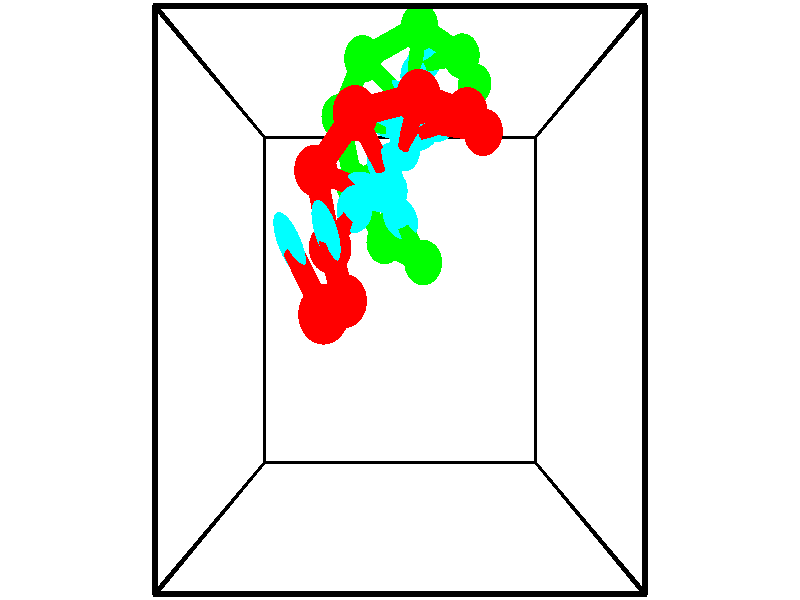// switches for output
#declare DRAW_BASES = 1; // possible values are 0, 1; only relevant for DNA ribbons
#declare DRAW_BASES_TYPE = 3; // possible values are 1, 2, 3; only relevant for DNA ribbons
#declare DRAW_FOG = 0; // set to 1 to enable fog

#include "colors.inc"

#include "transforms.inc"
background { rgb <1, 1, 1>}

#default {
   normal{
       ripples 0.25
       frequency 0.20
       turbulence 0.2
       lambda 5
   }
	finish {
		phong 0.1
		phong_size 40.
	}
}

// original window dimensions: 1024x640


// camera settings

camera {
	sky <-0, 1, 0>
	up <-0, 1, 0>
	right 1.6 * <1, 0, 0>
	location <2.5, 2.5, 11.1562>
	look_at <2.5, 2.5, 2.5>
	direction <0, 0, -8.6562>
	angle 67.0682
}


# declare cpy_camera_pos = <2.5, 2.5, 11.1562>;
# if (DRAW_FOG = 1)
fog {
	fog_type 2
	up vnormalize(cpy_camera_pos)
	color rgbt<1,1,1,0.3>
	distance 1e-5
	fog_alt 3e-3
	fog_offset 4
}
# end


// LIGHTS

# declare lum = 6;
global_settings {
	ambient_light rgb lum * <0.05, 0.05, 0.05>
	max_trace_level 15
}# declare cpy_direct_light_amount = 0.25;
light_source
{	1000 * <-1, -1, 1>,
	rgb lum * cpy_direct_light_amount
	parallel
}

light_source
{	1000 * <1, 1, -1>,
	rgb lum * cpy_direct_light_amount
	parallel
}

// strand 0

// nucleotide -1

// particle -1
sphere {
	<1.743240, 2.381934, 5.165961> 0.250000
	pigment { color rgbt <1,0,0,0> }
	no_shadow
}
cylinder {
	<1.538582, 2.719673, 5.102341>,  <1.415787, 2.922317, 5.064168>, 0.100000
	pigment { color rgbt <1,0,0,0> }
	no_shadow
}
cylinder {
	<1.538582, 2.719673, 5.102341>,  <1.743240, 2.381934, 5.165961>, 0.100000
	pigment { color rgbt <1,0,0,0> }
	no_shadow
}

// particle -1
sphere {
	<1.538582, 2.719673, 5.102341> 0.100000
	pigment { color rgbt <1,0,0,0> }
	no_shadow
}
sphere {
	0, 1
	scale<0.080000,0.200000,0.300000>
	matrix <0.762586, 0.360981, -0.536801,
		-0.395832, -0.395942, -0.828581,
		-0.511644, 0.844348, -0.159052,
		1.385089, 2.972977, 5.054625>
	pigment { color rgbt <0,1,1,0> }
	no_shadow
}
cylinder {
	<1.885069, 2.490781, 4.499344>,  <1.743240, 2.381934, 5.165961>, 0.130000
	pigment { color rgbt <1,0,0,0> }
	no_shadow
}

// nucleotide -1

// particle -1
sphere {
	<1.885069, 2.490781, 4.499344> 0.250000
	pigment { color rgbt <1,0,0,0> }
	no_shadow
}
cylinder {
	<1.792053, 2.836670, 4.677414>,  <1.736244, 3.044203, 4.784256>, 0.100000
	pigment { color rgbt <1,0,0,0> }
	no_shadow
}
cylinder {
	<1.792053, 2.836670, 4.677414>,  <1.885069, 2.490781, 4.499344>, 0.100000
	pigment { color rgbt <1,0,0,0> }
	no_shadow
}

// particle -1
sphere {
	<1.792053, 2.836670, 4.677414> 0.100000
	pigment { color rgbt <1,0,0,0> }
	no_shadow
}
sphere {
	0, 1
	scale<0.080000,0.200000,0.300000>
	matrix <0.733504, 0.456499, -0.503568,
		-0.638669, 0.209439, -0.740430,
		-0.232539, 0.864722, 0.445176,
		1.722291, 3.096087, 4.810966>
	pigment { color rgbt <0,1,1,0> }
	no_shadow
}
cylinder {
	<1.677429, 3.010313, 4.042413>,  <1.885069, 2.490781, 4.499344>, 0.130000
	pigment { color rgbt <1,0,0,0> }
	no_shadow
}

// nucleotide -1

// particle -1
sphere {
	<1.677429, 3.010313, 4.042413> 0.250000
	pigment { color rgbt <1,0,0,0> }
	no_shadow
}
cylinder {
	<1.862885, 3.187263, 4.349487>,  <1.974158, 3.293434, 4.533732>, 0.100000
	pigment { color rgbt <1,0,0,0> }
	no_shadow
}
cylinder {
	<1.862885, 3.187263, 4.349487>,  <1.677429, 3.010313, 4.042413>, 0.100000
	pigment { color rgbt <1,0,0,0> }
	no_shadow
}

// particle -1
sphere {
	<1.862885, 3.187263, 4.349487> 0.100000
	pigment { color rgbt <1,0,0,0> }
	no_shadow
}
sphere {
	0, 1
	scale<0.080000,0.200000,0.300000>
	matrix <0.509973, 0.575292, -0.639505,
		-0.724545, 0.687999, 0.041129,
		0.463640, 0.442376, 0.767686,
		2.001976, 3.319976, 4.579793>
	pigment { color rgbt <0,1,1,0> }
	no_shadow
}
cylinder {
	<1.517589, 3.756681, 4.105894>,  <1.677429, 3.010313, 4.042413>, 0.130000
	pigment { color rgbt <1,0,0,0> }
	no_shadow
}

// nucleotide -1

// particle -1
sphere {
	<1.517589, 3.756681, 4.105894> 0.250000
	pigment { color rgbt <1,0,0,0> }
	no_shadow
}
cylinder {
	<1.874985, 3.622597, 4.225433>,  <2.089422, 3.542146, 4.297157>, 0.100000
	pigment { color rgbt <1,0,0,0> }
	no_shadow
}
cylinder {
	<1.874985, 3.622597, 4.225433>,  <1.517589, 3.756681, 4.105894>, 0.100000
	pigment { color rgbt <1,0,0,0> }
	no_shadow
}

// particle -1
sphere {
	<1.874985, 3.622597, 4.225433> 0.100000
	pigment { color rgbt <1,0,0,0> }
	no_shadow
}
sphere {
	0, 1
	scale<0.080000,0.200000,0.300000>
	matrix <0.447974, 0.618528, -0.645556,
		0.031551, 0.710673, 0.702814,
		0.893490, -0.335210, 0.298848,
		2.143032, 3.522034, 4.315088>
	pigment { color rgbt <0,1,1,0> }
	no_shadow
}
cylinder {
	<2.004707, 4.223664, 4.470906>,  <1.517589, 3.756681, 4.105894>, 0.130000
	pigment { color rgbt <1,0,0,0> }
	no_shadow
}

// nucleotide -1

// particle -1
sphere {
	<2.004707, 4.223664, 4.470906> 0.250000
	pigment { color rgbt <1,0,0,0> }
	no_shadow
}
cylinder {
	<2.188560, 3.959435, 4.233459>,  <2.298872, 3.800897, 4.090992>, 0.100000
	pigment { color rgbt <1,0,0,0> }
	no_shadow
}
cylinder {
	<2.188560, 3.959435, 4.233459>,  <2.004707, 4.223664, 4.470906>, 0.100000
	pigment { color rgbt <1,0,0,0> }
	no_shadow
}

// particle -1
sphere {
	<2.188560, 3.959435, 4.233459> 0.100000
	pigment { color rgbt <1,0,0,0> }
	no_shadow
}
sphere {
	0, 1
	scale<0.080000,0.200000,0.300000>
	matrix <0.306123, 0.745282, -0.592320,
		0.833682, 0.090530, 0.544773,
		0.459633, -0.660574, -0.593615,
		2.326450, 3.761262, 4.055375>
	pigment { color rgbt <0,1,1,0> }
	no_shadow
}
cylinder {
	<2.704681, 4.392379, 4.405068>,  <2.004707, 4.223664, 4.470906>, 0.130000
	pigment { color rgbt <1,0,0,0> }
	no_shadow
}

// nucleotide -1

// particle -1
sphere {
	<2.704681, 4.392379, 4.405068> 0.250000
	pigment { color rgbt <1,0,0,0> }
	no_shadow
}
cylinder {
	<2.618721, 4.184326, 4.074425>,  <2.567145, 4.059494, 3.876039>, 0.100000
	pigment { color rgbt <1,0,0,0> }
	no_shadow
}
cylinder {
	<2.618721, 4.184326, 4.074425>,  <2.704681, 4.392379, 4.405068>, 0.100000
	pigment { color rgbt <1,0,0,0> }
	no_shadow
}

// particle -1
sphere {
	<2.618721, 4.184326, 4.074425> 0.100000
	pigment { color rgbt <1,0,0,0> }
	no_shadow
}
sphere {
	0, 1
	scale<0.080000,0.200000,0.300000>
	matrix <0.445045, 0.701244, -0.556950,
		0.869341, -0.487566, 0.080785,
		-0.214900, -0.520132, -0.826608,
		2.554251, 4.028286, 3.826442>
	pigment { color rgbt <0,1,1,0> }
	no_shadow
}
cylinder {
	<3.295556, 4.364204, 3.926305>,  <2.704681, 4.392379, 4.405068>, 0.130000
	pigment { color rgbt <1,0,0,0> }
	no_shadow
}

// nucleotide -1

// particle -1
sphere {
	<3.295556, 4.364204, 3.926305> 0.250000
	pigment { color rgbt <1,0,0,0> }
	no_shadow
}
cylinder {
	<2.968742, 4.303970, 3.703674>,  <2.772654, 4.267830, 3.570096>, 0.100000
	pigment { color rgbt <1,0,0,0> }
	no_shadow
}
cylinder {
	<2.968742, 4.303970, 3.703674>,  <3.295556, 4.364204, 3.926305>, 0.100000
	pigment { color rgbt <1,0,0,0> }
	no_shadow
}

// particle -1
sphere {
	<2.968742, 4.303970, 3.703674> 0.100000
	pigment { color rgbt <1,0,0,0> }
	no_shadow
}
sphere {
	0, 1
	scale<0.080000,0.200000,0.300000>
	matrix <0.382860, 0.580086, -0.718971,
		0.431129, -0.800515, -0.416298,
		-0.817035, -0.150585, -0.556577,
		2.723632, 4.258795, 3.536701>
	pigment { color rgbt <0,1,1,0> }
	no_shadow
}
cylinder {
	<3.582089, 4.312104, 3.322229>,  <3.295556, 4.364204, 3.926305>, 0.130000
	pigment { color rgbt <1,0,0,0> }
	no_shadow
}

// nucleotide -1

// particle -1
sphere {
	<3.582089, 4.312104, 3.322229> 0.250000
	pigment { color rgbt <1,0,0,0> }
	no_shadow
}
cylinder {
	<3.204918, 4.385796, 3.211273>,  <2.978615, 4.430010, 3.144700>, 0.100000
	pigment { color rgbt <1,0,0,0> }
	no_shadow
}
cylinder {
	<3.204918, 4.385796, 3.211273>,  <3.582089, 4.312104, 3.322229>, 0.100000
	pigment { color rgbt <1,0,0,0> }
	no_shadow
}

// particle -1
sphere {
	<3.204918, 4.385796, 3.211273> 0.100000
	pigment { color rgbt <1,0,0,0> }
	no_shadow
}
sphere {
	0, 1
	scale<0.080000,0.200000,0.300000>
	matrix <0.332110, 0.580958, -0.743096,
		0.024251, -0.792810, -0.608986,
		-0.942929, 0.184229, -0.277389,
		2.922039, 4.441064, 3.128057>
	pigment { color rgbt <0,1,1,0> }
	no_shadow
}
// strand 1

// nucleotide -1

// particle -1
sphere {
	<3.627424, 5.212964, 2.035527> 0.250000
	pigment { color rgbt <0,1,0,0> }
	no_shadow
}
cylinder {
	<3.321465, 5.470459, 2.044731>,  <3.137889, 5.624956, 2.050254>, 0.100000
	pigment { color rgbt <0,1,0,0> }
	no_shadow
}
cylinder {
	<3.321465, 5.470459, 2.044731>,  <3.627424, 5.212964, 2.035527>, 0.100000
	pigment { color rgbt <0,1,0,0> }
	no_shadow
}

// particle -1
sphere {
	<3.321465, 5.470459, 2.044731> 0.100000
	pigment { color rgbt <0,1,0,0> }
	no_shadow
}
sphere {
	0, 1
	scale<0.080000,0.200000,0.300000>
	matrix <-0.500564, -0.616501, 0.607752,
		0.405419, 0.453351, 0.793794,
		-0.764900, 0.643739, 0.023010,
		3.091995, 5.663580, 2.051634>
	pigment { color rgbt <0,1,1,0> }
	no_shadow
}
cylinder {
	<3.364408, 5.347613, 2.697727>,  <3.627424, 5.212964, 2.035527>, 0.130000
	pigment { color rgbt <0,1,0,0> }
	no_shadow
}

// nucleotide -1

// particle -1
sphere {
	<3.364408, 5.347613, 2.697727> 0.250000
	pigment { color rgbt <0,1,0,0> }
	no_shadow
}
cylinder {
	<3.061623, 5.379417, 2.438286>,  <2.879951, 5.398500, 2.282621>, 0.100000
	pigment { color rgbt <0,1,0,0> }
	no_shadow
}
cylinder {
	<3.061623, 5.379417, 2.438286>,  <3.364408, 5.347613, 2.697727>, 0.100000
	pigment { color rgbt <0,1,0,0> }
	no_shadow
}

// particle -1
sphere {
	<3.061623, 5.379417, 2.438286> 0.100000
	pigment { color rgbt <0,1,0,0> }
	no_shadow
}
sphere {
	0, 1
	scale<0.080000,0.200000,0.300000>
	matrix <-0.512478, -0.688062, 0.513748,
		-0.405430, 0.721282, 0.561586,
		-0.756963, 0.079512, -0.648602,
		2.834534, 5.403271, 2.243705>
	pigment { color rgbt <0,1,1,0> }
	no_shadow
}
cylinder {
	<2.758729, 5.522962, 3.131185>,  <3.364408, 5.347613, 2.697727>, 0.130000
	pigment { color rgbt <0,1,0,0> }
	no_shadow
}

// nucleotide -1

// particle -1
sphere {
	<2.758729, 5.522962, 3.131185> 0.250000
	pigment { color rgbt <0,1,0,0> }
	no_shadow
}
cylinder {
	<2.723942, 5.304794, 2.797729>,  <2.703069, 5.173893, 2.597656>, 0.100000
	pigment { color rgbt <0,1,0,0> }
	no_shadow
}
cylinder {
	<2.723942, 5.304794, 2.797729>,  <2.758729, 5.522962, 3.131185>, 0.100000
	pigment { color rgbt <0,1,0,0> }
	no_shadow
}

// particle -1
sphere {
	<2.723942, 5.304794, 2.797729> 0.100000
	pigment { color rgbt <0,1,0,0> }
	no_shadow
}
sphere {
	0, 1
	scale<0.080000,0.200000,0.300000>
	matrix <-0.330237, -0.773711, 0.540662,
		-0.939883, 0.322319, -0.112829,
		-0.086968, -0.545419, -0.833639,
		2.697851, 5.141169, 2.547638>
	pigment { color rgbt <0,1,1,0> }
	no_shadow
}
cylinder {
	<2.006888, 5.177768, 3.108184>,  <2.758729, 5.522962, 3.131185>, 0.130000
	pigment { color rgbt <0,1,0,0> }
	no_shadow
}

// nucleotide -1

// particle -1
sphere {
	<2.006888, 5.177768, 3.108184> 0.250000
	pigment { color rgbt <0,1,0,0> }
	no_shadow
}
cylinder {
	<2.310638, 4.979088, 2.940071>,  <2.492888, 4.859879, 2.839203>, 0.100000
	pigment { color rgbt <0,1,0,0> }
	no_shadow
}
cylinder {
	<2.310638, 4.979088, 2.940071>,  <2.006888, 5.177768, 3.108184>, 0.100000
	pigment { color rgbt <0,1,0,0> }
	no_shadow
}

// particle -1
sphere {
	<2.310638, 4.979088, 2.940071> 0.100000
	pigment { color rgbt <0,1,0,0> }
	no_shadow
}
sphere {
	0, 1
	scale<0.080000,0.200000,0.300000>
	matrix <-0.353836, -0.857325, 0.373891,
		-0.546030, -0.135213, -0.826782,
		0.759376, -0.496701, -0.420282,
		2.538451, 4.830078, 2.813987>
	pigment { color rgbt <0,1,1,0> }
	no_shadow
}
cylinder {
	<1.686000, 4.571569, 2.959550>,  <2.006888, 5.177768, 3.108184>, 0.130000
	pigment { color rgbt <0,1,0,0> }
	no_shadow
}

// nucleotide -1

// particle -1
sphere {
	<1.686000, 4.571569, 2.959550> 0.250000
	pigment { color rgbt <0,1,0,0> }
	no_shadow
}
cylinder {
	<2.081612, 4.513054, 2.951363>,  <2.318979, 4.477945, 2.946450>, 0.100000
	pigment { color rgbt <0,1,0,0> }
	no_shadow
}
cylinder {
	<2.081612, 4.513054, 2.951363>,  <1.686000, 4.571569, 2.959550>, 0.100000
	pigment { color rgbt <0,1,0,0> }
	no_shadow
}

// particle -1
sphere {
	<2.081612, 4.513054, 2.951363> 0.100000
	pigment { color rgbt <0,1,0,0> }
	no_shadow
}
sphere {
	0, 1
	scale<0.080000,0.200000,0.300000>
	matrix <-0.122971, -0.892190, 0.434598,
		-0.081838, -0.427313, -0.900392,
		0.989030, -0.146288, -0.020468,
		2.378321, 4.469167, 2.945222>
	pigment { color rgbt <0,1,1,0> }
	no_shadow
}
cylinder {
	<1.853460, 3.848669, 2.740282>,  <1.686000, 4.571569, 2.959550>, 0.130000
	pigment { color rgbt <0,1,0,0> }
	no_shadow
}

// nucleotide -1

// particle -1
sphere {
	<1.853460, 3.848669, 2.740282> 0.250000
	pigment { color rgbt <0,1,0,0> }
	no_shadow
}
cylinder {
	<2.137180, 3.970047, 2.994781>,  <2.307412, 4.042874, 3.147481>, 0.100000
	pigment { color rgbt <0,1,0,0> }
	no_shadow
}
cylinder {
	<2.137180, 3.970047, 2.994781>,  <1.853460, 3.848669, 2.740282>, 0.100000
	pigment { color rgbt <0,1,0,0> }
	no_shadow
}

// particle -1
sphere {
	<2.137180, 3.970047, 2.994781> 0.100000
	pigment { color rgbt <0,1,0,0> }
	no_shadow
}
sphere {
	0, 1
	scale<0.080000,0.200000,0.300000>
	matrix <-0.047575, -0.879937, 0.472703,
		0.703299, -0.365558, -0.609703,
		0.709300, 0.303445, 0.636250,
		2.349971, 4.061080, 3.185657>
	pigment { color rgbt <0,1,1,0> }
	no_shadow
}
cylinder {
	<2.288102, 3.161244, 2.828706>,  <1.853460, 3.848669, 2.740282>, 0.130000
	pigment { color rgbt <0,1,0,0> }
	no_shadow
}

// nucleotide -1

// particle -1
sphere {
	<2.288102, 3.161244, 2.828706> 0.250000
	pigment { color rgbt <0,1,0,0> }
	no_shadow
}
cylinder {
	<2.349308, 3.432907, 3.115852>,  <2.386032, 3.595905, 3.288140>, 0.100000
	pigment { color rgbt <0,1,0,0> }
	no_shadow
}
cylinder {
	<2.349308, 3.432907, 3.115852>,  <2.288102, 3.161244, 2.828706>, 0.100000
	pigment { color rgbt <0,1,0,0> }
	no_shadow
}

// particle -1
sphere {
	<2.349308, 3.432907, 3.115852> 0.100000
	pigment { color rgbt <0,1,0,0> }
	no_shadow
}
sphere {
	0, 1
	scale<0.080000,0.200000,0.300000>
	matrix <0.080980, -0.732595, 0.675830,
		0.984900, -0.045280, -0.167097,
		0.153016, 0.679157, 0.717866,
		2.395213, 3.636654, 3.331212>
	pigment { color rgbt <0,1,1,0> }
	no_shadow
}
cylinder {
	<2.806813, 2.911576, 3.171601>,  <2.288102, 3.161244, 2.828706>, 0.130000
	pigment { color rgbt <0,1,0,0> }
	no_shadow
}

// nucleotide -1

// particle -1
sphere {
	<2.806813, 2.911576, 3.171601> 0.250000
	pigment { color rgbt <0,1,0,0> }
	no_shadow
}
cylinder {
	<2.635342, 3.159698, 3.434341>,  <2.532459, 3.308572, 3.591986>, 0.100000
	pigment { color rgbt <0,1,0,0> }
	no_shadow
}
cylinder {
	<2.635342, 3.159698, 3.434341>,  <2.806813, 2.911576, 3.171601>, 0.100000
	pigment { color rgbt <0,1,0,0> }
	no_shadow
}

// particle -1
sphere {
	<2.635342, 3.159698, 3.434341> 0.100000
	pigment { color rgbt <0,1,0,0> }
	no_shadow
}
sphere {
	0, 1
	scale<0.080000,0.200000,0.300000>
	matrix <0.065435, -0.703816, 0.707362,
		0.901084, 0.346213, 0.261122,
		-0.428680, 0.620306, 0.656852,
		2.506738, 3.345790, 3.631397>
	pigment { color rgbt <0,1,1,0> }
	no_shadow
}
// box output
cylinder {
	<0.000000, 0.000000, 0.000000>,  <5.000000, 0.000000, 0.000000>, 0.025000
	pigment { color rgbt <0,0,0,0> }
	no_shadow
}
cylinder {
	<0.000000, 0.000000, 0.000000>,  <0.000000, 5.000000, 0.000000>, 0.025000
	pigment { color rgbt <0,0,0,0> }
	no_shadow
}
cylinder {
	<0.000000, 0.000000, 0.000000>,  <0.000000, 0.000000, 5.000000>, 0.025000
	pigment { color rgbt <0,0,0,0> }
	no_shadow
}
cylinder {
	<5.000000, 5.000000, 5.000000>,  <0.000000, 5.000000, 5.000000>, 0.025000
	pigment { color rgbt <0,0,0,0> }
	no_shadow
}
cylinder {
	<5.000000, 5.000000, 5.000000>,  <5.000000, 0.000000, 5.000000>, 0.025000
	pigment { color rgbt <0,0,0,0> }
	no_shadow
}
cylinder {
	<5.000000, 5.000000, 5.000000>,  <5.000000, 5.000000, 0.000000>, 0.025000
	pigment { color rgbt <0,0,0,0> }
	no_shadow
}
cylinder {
	<0.000000, 0.000000, 5.000000>,  <0.000000, 5.000000, 5.000000>, 0.025000
	pigment { color rgbt <0,0,0,0> }
	no_shadow
}
cylinder {
	<0.000000, 0.000000, 5.000000>,  <5.000000, 0.000000, 5.000000>, 0.025000
	pigment { color rgbt <0,0,0,0> }
	no_shadow
}
cylinder {
	<5.000000, 5.000000, 0.000000>,  <0.000000, 5.000000, 0.000000>, 0.025000
	pigment { color rgbt <0,0,0,0> }
	no_shadow
}
cylinder {
	<5.000000, 5.000000, 0.000000>,  <5.000000, 0.000000, 0.000000>, 0.025000
	pigment { color rgbt <0,0,0,0> }
	no_shadow
}
cylinder {
	<5.000000, 0.000000, 5.000000>,  <5.000000, 0.000000, 0.000000>, 0.025000
	pigment { color rgbt <0,0,0,0> }
	no_shadow
}
cylinder {
	<0.000000, 5.000000, 0.000000>,  <0.000000, 5.000000, 5.000000>, 0.025000
	pigment { color rgbt <0,0,0,0> }
	no_shadow
}
// end of box output
